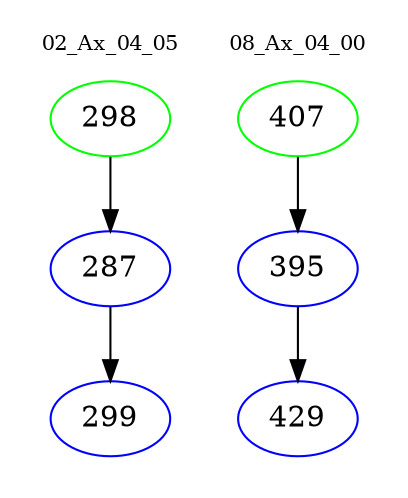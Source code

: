 digraph{
subgraph cluster_0 {
color = white
label = "02_Ax_04_05";
fontsize=10;
T0_298 [label="298", color="green"]
T0_298 -> T0_287 [color="black"]
T0_287 [label="287", color="blue"]
T0_287 -> T0_299 [color="black"]
T0_299 [label="299", color="blue"]
}
subgraph cluster_1 {
color = white
label = "08_Ax_04_00";
fontsize=10;
T1_407 [label="407", color="green"]
T1_407 -> T1_395 [color="black"]
T1_395 [label="395", color="blue"]
T1_395 -> T1_429 [color="black"]
T1_429 [label="429", color="blue"]
}
}
